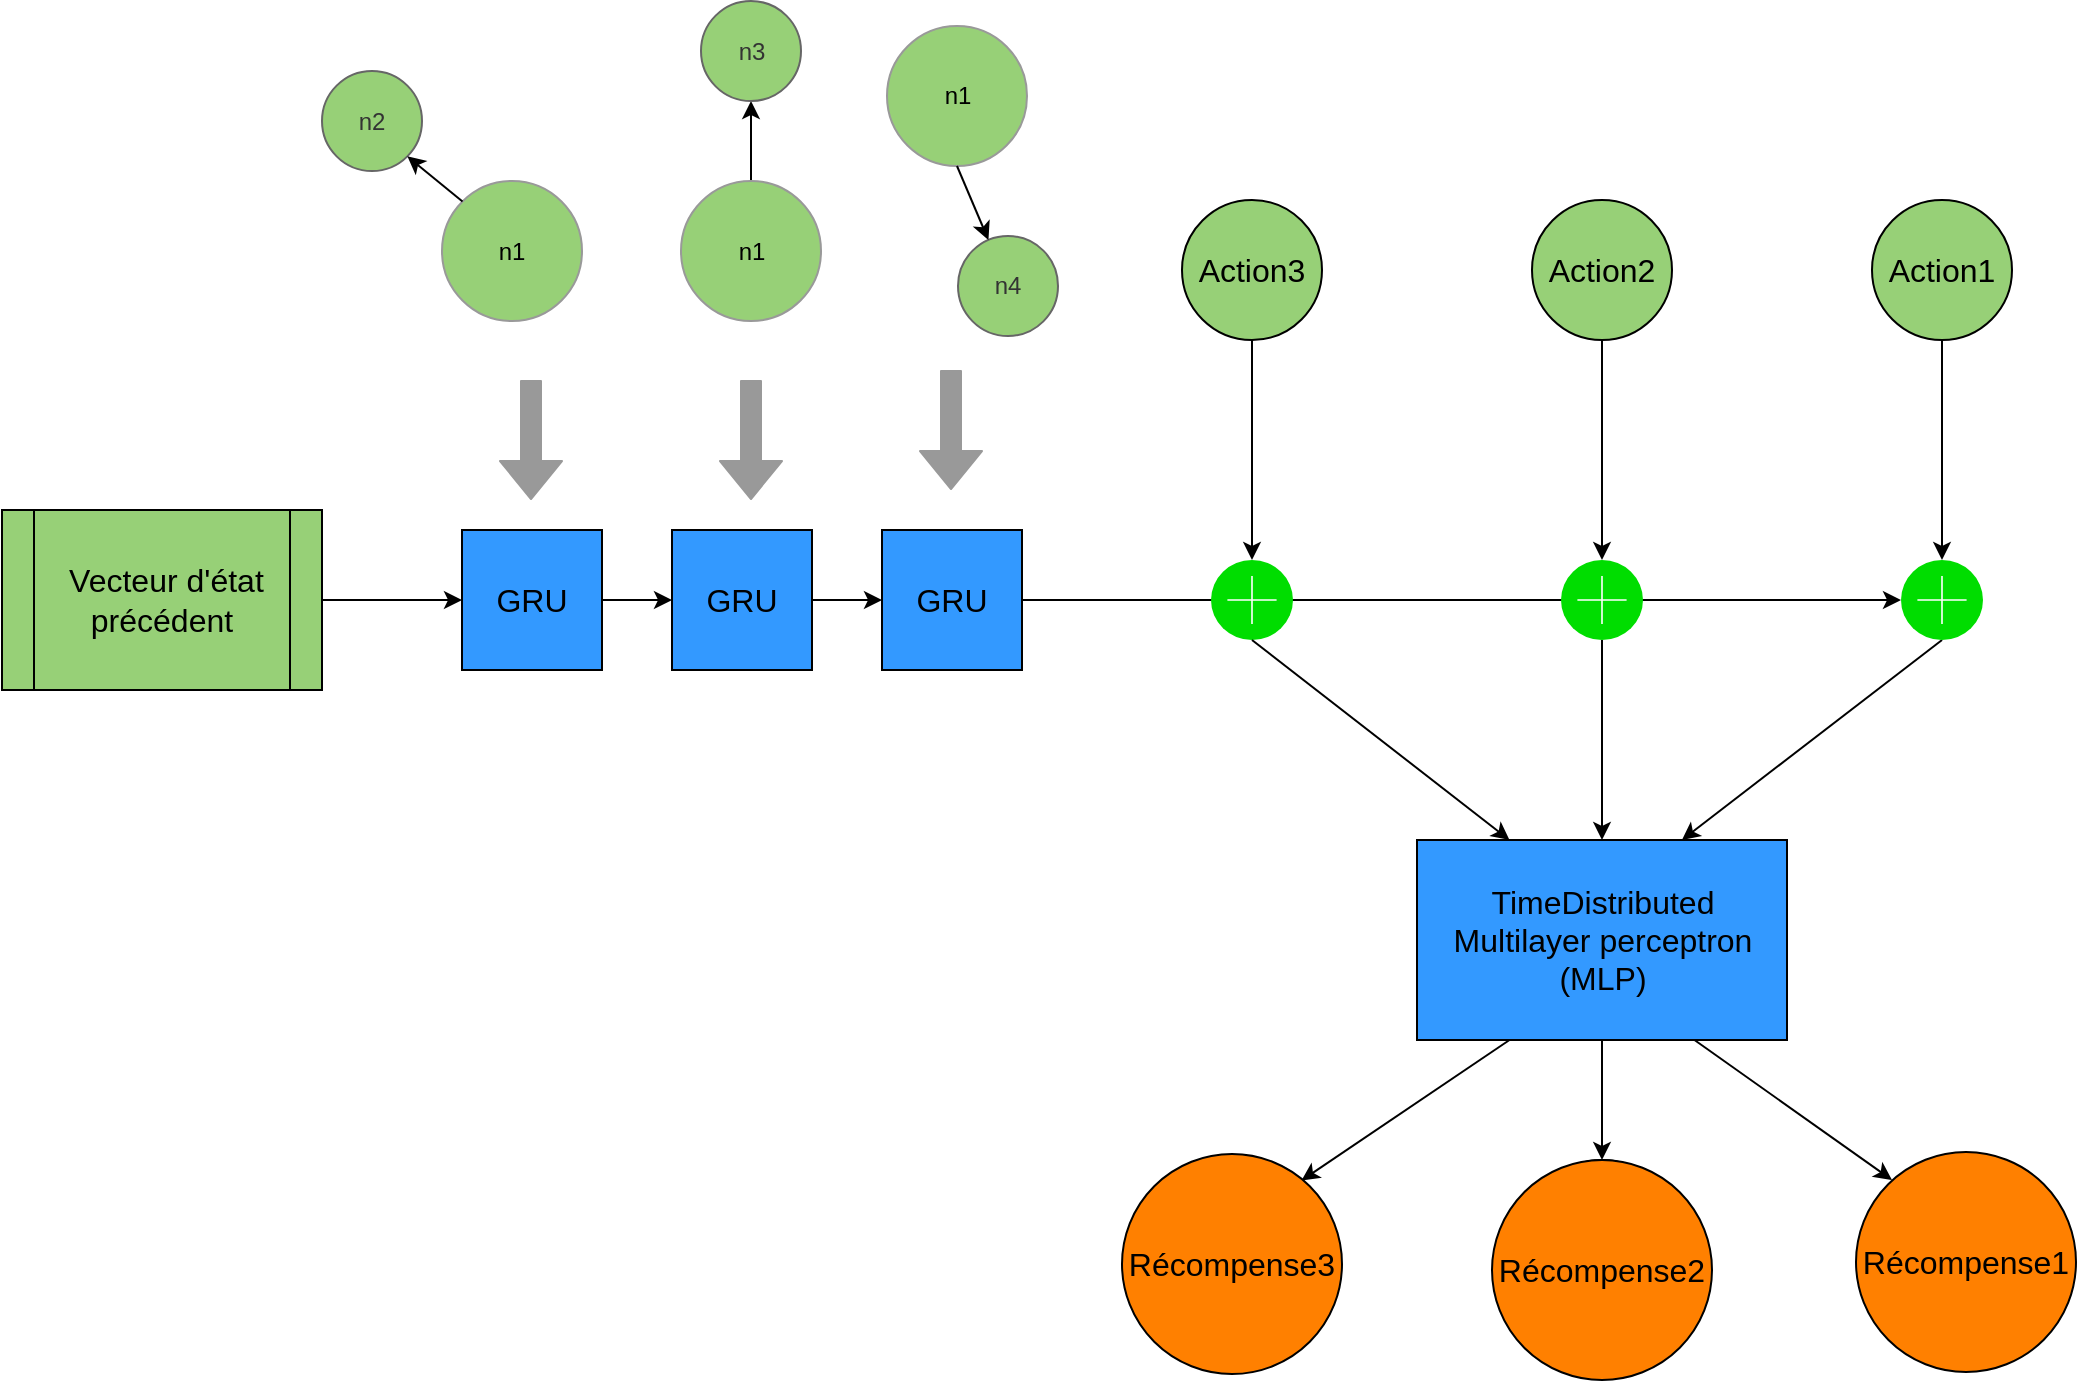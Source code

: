 <mxfile version="10.7.7" type="device"><diagram id="lExLXjc1cdtKiexNxYVn" name="Page-1"><mxGraphModel dx="1924" dy="1669" grid="1" gridSize="10" guides="1" tooltips="1" connect="1" arrows="1" fold="1" page="1" pageScale="1" pageWidth="850" pageHeight="1100" math="0" shadow="0"><root><mxCell id="0"/><mxCell id="1" parent="0"/><mxCell id="DthsYgWIary_AY9-OHWi-18" value="n2" style="ellipse;whiteSpace=wrap;html=1;aspect=fixed;strokeColor=#666666;fillColor=#97D077;fontColor=#333333;" parent="1" vertex="1"><mxGeometry x="-160" y="-164.5" width="50" height="50" as="geometry"/></mxCell><mxCell id="DthsYgWIary_AY9-OHWi-19" value="n1" style="ellipse;whiteSpace=wrap;html=1;aspect=fixed;strokeColor=#999999;fillColor=#97D077;" parent="1" vertex="1"><mxGeometry x="-100" y="-109.5" width="70" height="70" as="geometry"/></mxCell><mxCell id="DthsYgWIary_AY9-OHWi-20" value="" style="endArrow=classic;html=1;exitX=0;exitY=0;exitDx=0;exitDy=0;entryX=1;entryY=1;entryDx=0;entryDy=0;" parent="1" source="DthsYgWIary_AY9-OHWi-19" target="DthsYgWIary_AY9-OHWi-18" edge="1"><mxGeometry width="50" height="50" relative="1" as="geometry"><mxPoint x="-72" y="-33.5" as="sourcePoint"/><mxPoint x="-87" y="-7.5" as="targetPoint"/></mxGeometry></mxCell><mxCell id="26wbGxHQDycSUSEyr_jd-31" style="edgeStyle=orthogonalEdgeStyle;rounded=0;orthogonalLoop=1;jettySize=auto;html=1;exitX=0.5;exitY=0;exitDx=0;exitDy=0;entryX=0.5;entryY=1;entryDx=0;entryDy=0;strokeColor=#000000;fillColor=#999999;" parent="1" source="DthsYgWIary_AY9-OHWi-21" target="DthsYgWIary_AY9-OHWi-22" edge="1"><mxGeometry relative="1" as="geometry"/></mxCell><mxCell id="DthsYgWIary_AY9-OHWi-21" value="n1" style="ellipse;whiteSpace=wrap;html=1;aspect=fixed;strokeColor=#999999;fillColor=#97D077;" parent="1" vertex="1"><mxGeometry x="19.5" y="-109.5" width="70" height="70" as="geometry"/></mxCell><mxCell id="DthsYgWIary_AY9-OHWi-22" value="n3" style="ellipse;whiteSpace=wrap;html=1;aspect=fixed;strokeColor=#666666;fillColor=#97D077;fontColor=#333333;" parent="1" vertex="1"><mxGeometry x="29.5" y="-199.5" width="50" height="50" as="geometry"/></mxCell><mxCell id="DthsYgWIary_AY9-OHWi-24" value="n1" style="ellipse;whiteSpace=wrap;html=1;aspect=fixed;strokeColor=#999999;fillColor=#97D077;" parent="1" vertex="1"><mxGeometry x="122.5" y="-187" width="70" height="70" as="geometry"/></mxCell><mxCell id="DthsYgWIary_AY9-OHWi-25" value="n4" style="ellipse;whiteSpace=wrap;html=1;aspect=fixed;strokeColor=#666666;fillColor=#97D077;fontColor=#333333;" parent="1" vertex="1"><mxGeometry x="158" y="-82" width="50" height="50" as="geometry"/></mxCell><mxCell id="DthsYgWIary_AY9-OHWi-26" value="" style="endArrow=classic;html=1;exitX=0.5;exitY=1;exitDx=0;exitDy=0;" parent="1" source="DthsYgWIary_AY9-OHWi-24" target="DthsYgWIary_AY9-OHWi-25" edge="1"><mxGeometry width="50" height="50" relative="1" as="geometry"><mxPoint x="227.5" y="13.5" as="sourcePoint"/><mxPoint x="277.5" y="-36.5" as="targetPoint"/></mxGeometry></mxCell><mxCell id="DthsYgWIary_AY9-OHWi-28" value="" style="shape=flexArrow;endArrow=classic;html=1;strokeColor=#999999;fillColor=#999999;" parent="1" edge="1"><mxGeometry width="50" height="50" relative="1" as="geometry"><mxPoint x="-55.5" y="-10" as="sourcePoint"/><mxPoint x="-55.5" y="50" as="targetPoint"/></mxGeometry></mxCell><mxCell id="DthsYgWIary_AY9-OHWi-30" value="" style="shape=flexArrow;endArrow=classic;html=1;strokeColor=#999999;fillColor=#999999;" parent="1" edge="1"><mxGeometry width="50" height="50" relative="1" as="geometry"><mxPoint x="54.5" y="-10" as="sourcePoint"/><mxPoint x="54.5" y="50" as="targetPoint"/></mxGeometry></mxCell><mxCell id="DthsYgWIary_AY9-OHWi-31" value="" style="shape=flexArrow;endArrow=classic;html=1;strokeColor=#999999;fillColor=#999999;" parent="1" edge="1"><mxGeometry width="50" height="50" relative="1" as="geometry"><mxPoint x="154.5" y="-15" as="sourcePoint"/><mxPoint x="154.5" y="45" as="targetPoint"/></mxGeometry></mxCell><mxCell id="DthsYgWIary_AY9-OHWi-55" value="&lt;font style=&quot;font-size: 20px&quot;&gt;État encodé&lt;/font&gt; " style="text;html=1;strokeColor=none;fillColor=none;align=center;verticalAlign=middle;whiteSpace=wrap;rounded=0;" parent="1" vertex="1"><mxGeometry x="515" y="270" width="40" height="20" as="geometry"/></mxCell><mxCell id="26wbGxHQDycSUSEyr_jd-1" style="edgeStyle=orthogonalEdgeStyle;rounded=0;orthogonalLoop=1;jettySize=auto;html=1;exitX=1;exitY=0.5;exitDx=0;exitDy=0;strokeColor=#000000;fillColor=#999999;" parent="1" source="26wbGxHQDycSUSEyr_jd-26" target="26wbGxHQDycSUSEyr_jd-17" edge="1"><mxGeometry relative="1" as="geometry"/></mxCell><mxCell id="26wbGxHQDycSUSEyr_jd-2" value="&lt;font style=&quot;font-size: 16px&quot;&gt;&amp;nbsp;Vecteur d'état précédent &lt;/font&gt;" style="shape=process;whiteSpace=wrap;html=1;backgroundOutline=1;strokeColor=#000000;fillColor=#97D077;" parent="1" vertex="1"><mxGeometry x="-320" y="55" width="160" height="90" as="geometry"/></mxCell><mxCell id="26wbGxHQDycSUSEyr_jd-3" style="edgeStyle=orthogonalEdgeStyle;rounded=0;orthogonalLoop=1;jettySize=auto;html=1;exitX=0.5;exitY=1;exitDx=0;exitDy=0;entryX=0.5;entryY=0;entryDx=0;entryDy=0;strokeColor=#000000;fillColor=#999999;" parent="1" source="26wbGxHQDycSUSEyr_jd-4" target="26wbGxHQDycSUSEyr_jd-10" edge="1"><mxGeometry relative="1" as="geometry"/></mxCell><mxCell id="26wbGxHQDycSUSEyr_jd-4" value="&lt;font style=&quot;font-size: 16px&quot;&gt;TimeDistributed Multilayer perceptron (MLP)&lt;/font&gt;" style="rounded=0;whiteSpace=wrap;html=1;strokeColor=#000000;fillColor=#3399FF;" parent="1" vertex="1"><mxGeometry x="387.5" y="220" width="185" height="100" as="geometry"/></mxCell><mxCell id="26wbGxHQDycSUSEyr_jd-5" value="&lt;div&gt;&lt;font style=&quot;font-size: 16px&quot;&gt;Action1&lt;/font&gt;&lt;/div&gt;" style="ellipse;whiteSpace=wrap;html=1;aspect=fixed;strokeColor=#000000;fillColor=#97D077;" parent="1" vertex="1"><mxGeometry x="615" y="-100" width="70" height="70" as="geometry"/></mxCell><mxCell id="26wbGxHQDycSUSEyr_jd-6" style="edgeStyle=orthogonalEdgeStyle;rounded=0;orthogonalLoop=1;jettySize=auto;html=1;exitX=0.5;exitY=1;exitDx=0;exitDy=0;entryX=0.5;entryY=0;entryDx=0;entryDy=0;entryPerimeter=0;strokeColor=#000000;fillColor=#999999;" parent="1" source="26wbGxHQDycSUSEyr_jd-7" target="26wbGxHQDycSUSEyr_jd-13" edge="1"><mxGeometry relative="1" as="geometry"/></mxCell><mxCell id="26wbGxHQDycSUSEyr_jd-7" value="&lt;div&gt;&lt;font style=&quot;font-size: 16px&quot;&gt;Action2&lt;/font&gt;&lt;/div&gt;" style="ellipse;whiteSpace=wrap;html=1;aspect=fixed;strokeColor=#000000;fillColor=#97D077;" parent="1" vertex="1"><mxGeometry x="445" y="-100" width="70" height="70" as="geometry"/></mxCell><mxCell id="26wbGxHQDycSUSEyr_jd-8" value="&lt;div&gt;&lt;font style=&quot;font-size: 16px&quot;&gt;Action3&lt;/font&gt;&lt;/div&gt;" style="ellipse;whiteSpace=wrap;html=1;aspect=fixed;strokeColor=#000000;fillColor=#97D077;" parent="1" vertex="1"><mxGeometry x="270" y="-100" width="70" height="70" as="geometry"/></mxCell><mxCell id="26wbGxHQDycSUSEyr_jd-10" value="&lt;div&gt;&lt;font style=&quot;font-size: 16px&quot;&gt;Reward2&lt;/font&gt;&lt;/div&gt;" style="ellipse;whiteSpace=wrap;html=1;aspect=fixed;strokeColor=#000000;fillColor=#FF8000;" parent="1" vertex="1"><mxGeometry x="445" y="380" width="70" height="70" as="geometry"/></mxCell><mxCell id="26wbGxHQDycSUSEyr_jd-11" value="&lt;div&gt;&lt;font style=&quot;font-size: 16px&quot;&gt;Reward3&lt;/font&gt;&lt;/div&gt;" style="ellipse;whiteSpace=wrap;html=1;aspect=fixed;strokeColor=#000000;fillColor=#FF8000;" parent="1" vertex="1"><mxGeometry x="270" y="380" width="70" height="70" as="geometry"/></mxCell><mxCell id="26wbGxHQDycSUSEyr_jd-12" style="edgeStyle=orthogonalEdgeStyle;rounded=0;orthogonalLoop=1;jettySize=auto;html=1;exitX=0.5;exitY=1;exitDx=0;exitDy=0;exitPerimeter=0;entryX=0.5;entryY=0;entryDx=0;entryDy=0;strokeColor=#000000;fillColor=#999999;" parent="1" source="26wbGxHQDycSUSEyr_jd-13" target="26wbGxHQDycSUSEyr_jd-4" edge="1"><mxGeometry relative="1" as="geometry"/></mxCell><mxCell id="26wbGxHQDycSUSEyr_jd-13" value="" style="html=1;verticalLabelPosition=bottom;labelBackgroundColor=#ffffff;verticalAlign=top;shadow=0;dashed=0;strokeWidth=2;shape=mxgraph.ios7.misc.add;fillColor=#00dd00;strokeColor=#ffffff;" parent="1" vertex="1"><mxGeometry x="459.5" y="80" width="41" height="40" as="geometry"/></mxCell><mxCell id="26wbGxHQDycSUSEyr_jd-14" value="" style="endArrow=classic;html=1;strokeColor=#000000;fillColor=#999999;exitX=0.5;exitY=1;exitDx=0;exitDy=0;entryX=0.5;entryY=0;entryDx=0;entryDy=0;entryPerimeter=0;" parent="1" source="26wbGxHQDycSUSEyr_jd-5" target="26wbGxHQDycSUSEyr_jd-17" edge="1"><mxGeometry width="50" height="50" relative="1" as="geometry"><mxPoint x="620" y="100" as="sourcePoint"/><mxPoint x="500" y="80" as="targetPoint"/></mxGeometry></mxCell><mxCell id="26wbGxHQDycSUSEyr_jd-15" value="" style="endArrow=classic;html=1;strokeColor=#000000;fillColor=#999999;exitX=0.5;exitY=1;exitDx=0;exitDy=0;entryX=0.5;entryY=0;entryDx=0;entryDy=0;entryPerimeter=0;" parent="1" source="26wbGxHQDycSUSEyr_jd-8" target="26wbGxHQDycSUSEyr_jd-18" edge="1"><mxGeometry width="50" height="50" relative="1" as="geometry"><mxPoint x="635.552" y="-29.931" as="sourcePoint"/><mxPoint x="503.138" y="93.517" as="targetPoint"/></mxGeometry></mxCell><mxCell id="26wbGxHQDycSUSEyr_jd-16" value="" style="endArrow=classic;html=1;strokeColor=#000000;fillColor=#999999;exitX=0.5;exitY=1;exitDx=0;exitDy=0;exitPerimeter=0;entryX=0.716;entryY=0;entryDx=0;entryDy=0;entryPerimeter=0;" parent="1" source="26wbGxHQDycSUSEyr_jd-17" target="26wbGxHQDycSUSEyr_jd-4" edge="1"><mxGeometry width="50" height="50" relative="1" as="geometry"><mxPoint x="570" y="200" as="sourcePoint"/><mxPoint x="620" y="150" as="targetPoint"/></mxGeometry></mxCell><mxCell id="26wbGxHQDycSUSEyr_jd-17" value="" style="html=1;verticalLabelPosition=bottom;labelBackgroundColor=#ffffff;verticalAlign=top;shadow=0;dashed=0;strokeWidth=2;shape=mxgraph.ios7.misc.add;fillColor=#00dd00;strokeColor=#ffffff;" parent="1" vertex="1"><mxGeometry x="629.5" y="80" width="41" height="40" as="geometry"/></mxCell><mxCell id="26wbGxHQDycSUSEyr_jd-18" value="" style="html=1;verticalLabelPosition=bottom;labelBackgroundColor=#ffffff;verticalAlign=top;shadow=0;dashed=0;strokeWidth=2;shape=mxgraph.ios7.misc.add;fillColor=#00dd00;strokeColor=#ffffff;" parent="1" vertex="1"><mxGeometry x="284.5" y="80" width="41" height="40" as="geometry"/></mxCell><mxCell id="26wbGxHQDycSUSEyr_jd-19" value="" style="endArrow=classic;html=1;strokeColor=#000000;fillColor=#999999;exitX=0.5;exitY=1;exitDx=0;exitDy=0;exitPerimeter=0;entryX=0.25;entryY=0;entryDx=0;entryDy=0;" parent="1" source="26wbGxHQDycSUSEyr_jd-18" target="26wbGxHQDycSUSEyr_jd-4" edge="1"><mxGeometry width="50" height="50" relative="1" as="geometry"><mxPoint x="659.69" y="130.069" as="sourcePoint"/><mxPoint x="530.034" y="230.069" as="targetPoint"/></mxGeometry></mxCell><mxCell id="26wbGxHQDycSUSEyr_jd-20" value="" style="endArrow=classic;html=1;strokeColor=#000000;fillColor=#999999;exitX=0.75;exitY=1;exitDx=0;exitDy=0;entryX=0;entryY=0;entryDx=0;entryDy=0;" parent="1" source="26wbGxHQDycSUSEyr_jd-4" edge="1"><mxGeometry width="50" height="50" relative="1" as="geometry"><mxPoint x="659.69" y="130.069" as="sourcePoint"/><mxPoint x="625" y="390" as="targetPoint"/></mxGeometry></mxCell><mxCell id="26wbGxHQDycSUSEyr_jd-21" value="" style="endArrow=classic;html=1;strokeColor=#000000;fillColor=#999999;exitX=0.25;exitY=1;exitDx=0;exitDy=0;entryX=1;entryY=0;entryDx=0;entryDy=0;" parent="1" source="26wbGxHQDycSUSEyr_jd-4" target="26wbGxHQDycSUSEyr_jd-11" edge="1"><mxGeometry width="50" height="50" relative="1" as="geometry"><mxPoint x="536.241" y="330.069" as="sourcePoint"/><mxPoint x="635.552" y="400.414" as="targetPoint"/></mxGeometry></mxCell><mxCell id="26wbGxHQDycSUSEyr_jd-28" style="edgeStyle=orthogonalEdgeStyle;rounded=0;orthogonalLoop=1;jettySize=auto;html=1;exitX=1;exitY=0.5;exitDx=0;exitDy=0;entryX=0;entryY=0.5;entryDx=0;entryDy=0;strokeColor=#000000;fillColor=#999999;" parent="1" source="26wbGxHQDycSUSEyr_jd-23" target="26wbGxHQDycSUSEyr_jd-24" edge="1"><mxGeometry relative="1" as="geometry"/></mxCell><mxCell id="26wbGxHQDycSUSEyr_jd-23" value="&lt;font style=&quot;font-size: 16px&quot;&gt;GRU&lt;/font&gt;" style="rounded=0;whiteSpace=wrap;html=1;strokeColor=#000000;fillColor=#3399FF;" parent="1" vertex="1"><mxGeometry x="-90" y="65" width="70" height="70" as="geometry"/></mxCell><mxCell id="26wbGxHQDycSUSEyr_jd-29" style="edgeStyle=orthogonalEdgeStyle;rounded=0;orthogonalLoop=1;jettySize=auto;html=1;exitX=1;exitY=0.5;exitDx=0;exitDy=0;entryX=0;entryY=0.5;entryDx=0;entryDy=0;strokeColor=#000000;fillColor=#999999;" parent="1" source="26wbGxHQDycSUSEyr_jd-24" target="26wbGxHQDycSUSEyr_jd-26" edge="1"><mxGeometry relative="1" as="geometry"/></mxCell><mxCell id="26wbGxHQDycSUSEyr_jd-24" value="&lt;font style=&quot;font-size: 16px&quot;&gt;GRU&lt;/font&gt;" style="rounded=0;whiteSpace=wrap;html=1;strokeColor=#000000;fillColor=#3399FF;" parent="1" vertex="1"><mxGeometry x="15" y="65" width="70" height="70" as="geometry"/></mxCell><mxCell id="26wbGxHQDycSUSEyr_jd-25" style="edgeStyle=orthogonalEdgeStyle;rounded=0;orthogonalLoop=1;jettySize=auto;html=1;exitX=1;exitY=0.5;exitDx=0;exitDy=0;strokeColor=#000000;fillColor=#999999;" parent="1" source="26wbGxHQDycSUSEyr_jd-2" edge="1"><mxGeometry relative="1" as="geometry"><mxPoint x="-160.471" y="99.824" as="sourcePoint"/><mxPoint x="-89.882" y="99.824" as="targetPoint"/><Array as="points"><mxPoint x="-90" y="100"/><mxPoint x="-90" y="100"/></Array></mxGeometry></mxCell><mxCell id="26wbGxHQDycSUSEyr_jd-26" value="&lt;font style=&quot;font-size: 16px&quot;&gt;GRU&lt;/font&gt;" style="rounded=0;whiteSpace=wrap;html=1;strokeColor=#000000;fillColor=#3399FF;" parent="1" vertex="1"><mxGeometry x="120" y="65" width="70" height="70" as="geometry"/></mxCell><mxCell id="ZuUQt5JgIiyom771HBo3-1" value="&lt;font style=&quot;font-size: 16px&quot;&gt;Récompense1&lt;/font&gt;" style="ellipse;whiteSpace=wrap;html=1;aspect=fixed;strokeColor=#000000;fillColor=#FF8000;" vertex="1" parent="1"><mxGeometry x="607" y="376" width="110" height="110" as="geometry"/></mxCell><mxCell id="ZuUQt5JgIiyom771HBo3-2" value="&lt;font style=&quot;font-size: 16px&quot;&gt;Récompense2&lt;/font&gt;" style="ellipse;whiteSpace=wrap;html=1;aspect=fixed;strokeColor=#000000;fillColor=#FF8000;" vertex="1" parent="1"><mxGeometry x="425" y="380" width="110" height="110" as="geometry"/></mxCell><mxCell id="ZuUQt5JgIiyom771HBo3-3" value="&lt;font style=&quot;font-size: 16px&quot;&gt;Récompense3&lt;/font&gt;" style="ellipse;whiteSpace=wrap;html=1;aspect=fixed;strokeColor=#000000;fillColor=#FF8000;" vertex="1" parent="1"><mxGeometry x="240" y="377" width="110" height="110" as="geometry"/></mxCell></root></mxGraphModel></diagram></mxfile>